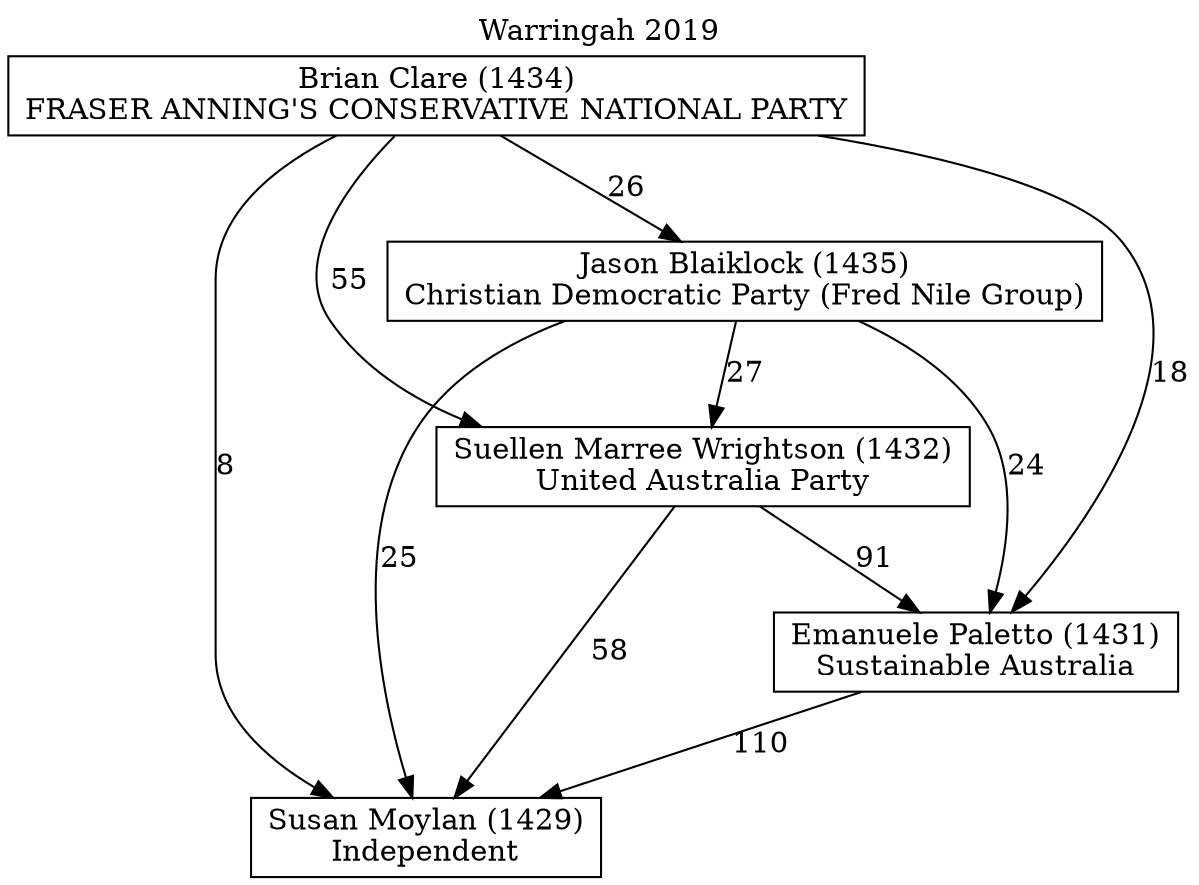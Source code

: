 // House preference flow
digraph "Susan Moylan (1429)_Warringah_2019" {
	graph [label="Warringah 2019" labelloc=t mclimit=10]
	node [shape=box]
	"Brian Clare (1434)" [label="Brian Clare (1434)
FRASER ANNING'S CONSERVATIVE NATIONAL PARTY"]
	"Emanuele Paletto (1431)" [label="Emanuele Paletto (1431)
Sustainable Australia"]
	"Jason Blaiklock (1435)" [label="Jason Blaiklock (1435)
Christian Democratic Party (Fred Nile Group)"]
	"Suellen Marree Wrightson (1432)" [label="Suellen Marree Wrightson (1432)
United Australia Party"]
	"Susan Moylan (1429)" [label="Susan Moylan (1429)
Independent"]
	"Brian Clare (1434)" -> "Emanuele Paletto (1431)" [label=18]
	"Brian Clare (1434)" -> "Jason Blaiklock (1435)" [label=26]
	"Brian Clare (1434)" -> "Suellen Marree Wrightson (1432)" [label=55]
	"Brian Clare (1434)" -> "Susan Moylan (1429)" [label=8]
	"Emanuele Paletto (1431)" -> "Susan Moylan (1429)" [label=110]
	"Jason Blaiklock (1435)" -> "Emanuele Paletto (1431)" [label=24]
	"Jason Blaiklock (1435)" -> "Suellen Marree Wrightson (1432)" [label=27]
	"Jason Blaiklock (1435)" -> "Susan Moylan (1429)" [label=25]
	"Suellen Marree Wrightson (1432)" -> "Emanuele Paletto (1431)" [label=91]
	"Suellen Marree Wrightson (1432)" -> "Susan Moylan (1429)" [label=58]
}
